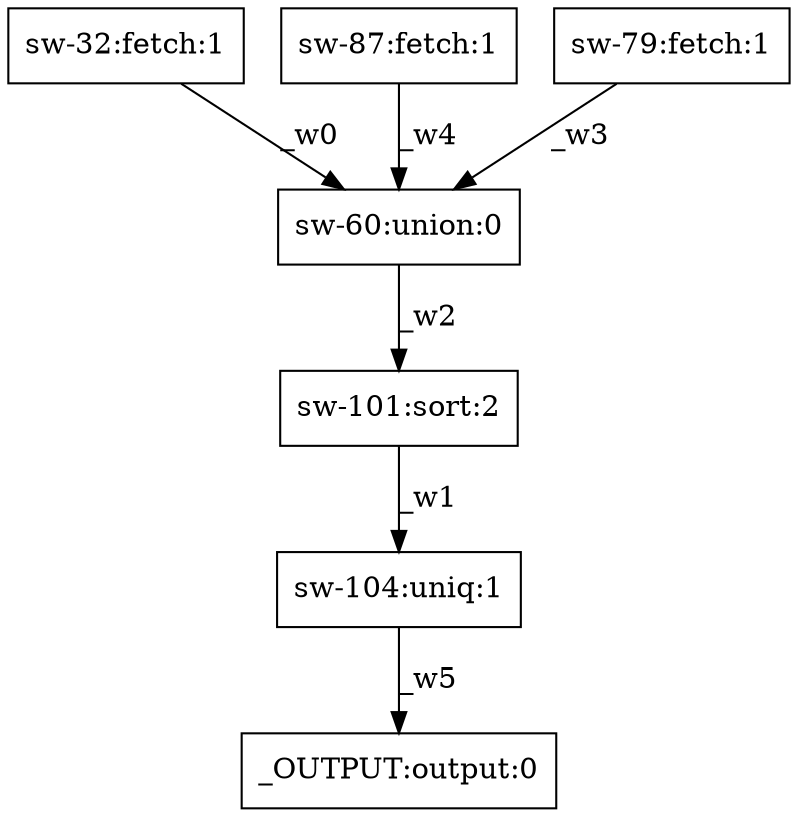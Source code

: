 digraph test1 { node [shape=box] "sw-60" [label="sw-60:union:0"];"sw-32" [label="sw-32:fetch:1"];"sw-87" [label="sw-87:fetch:1"];"_OUTPUT" [label="_OUTPUT:output:0"];"sw-104" [label="sw-104:uniq:1"];"sw-79" [label="sw-79:fetch:1"];"sw-101" [label="sw-101:sort:2"];"sw-32" -> "sw-60" [label="_w0"];"sw-101" -> "sw-104" [label="_w1"];"sw-60" -> "sw-101" [label="_w2"];"sw-79" -> "sw-60" [label="_w3"];"sw-87" -> "sw-60" [label="_w4"];"sw-104" -> "_OUTPUT" [label="_w5"];}